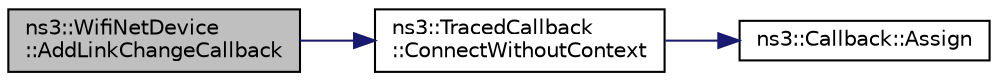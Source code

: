 digraph "ns3::WifiNetDevice::AddLinkChangeCallback"
{
  edge [fontname="Helvetica",fontsize="10",labelfontname="Helvetica",labelfontsize="10"];
  node [fontname="Helvetica",fontsize="10",shape=record];
  rankdir="LR";
  Node1 [label="ns3::WifiNetDevice\l::AddLinkChangeCallback",height=0.2,width=0.4,color="black", fillcolor="grey75", style="filled", fontcolor="black"];
  Node1 -> Node2 [color="midnightblue",fontsize="10",style="solid"];
  Node2 [label="ns3::TracedCallback\l::ConnectWithoutContext",height=0.2,width=0.4,color="black", fillcolor="white", style="filled",URL="$df/dec/classns3_1_1TracedCallback.html#aacc251bf4e302e7d034e9f0e25a15980"];
  Node2 -> Node3 [color="midnightblue",fontsize="10",style="solid"];
  Node3 [label="ns3::Callback::Assign",height=0.2,width=0.4,color="black", fillcolor="white", style="filled",URL="$d1/d48/classns3_1_1Callback.html#a246f8949a1392269d4c1a85c24b85f97"];
}
